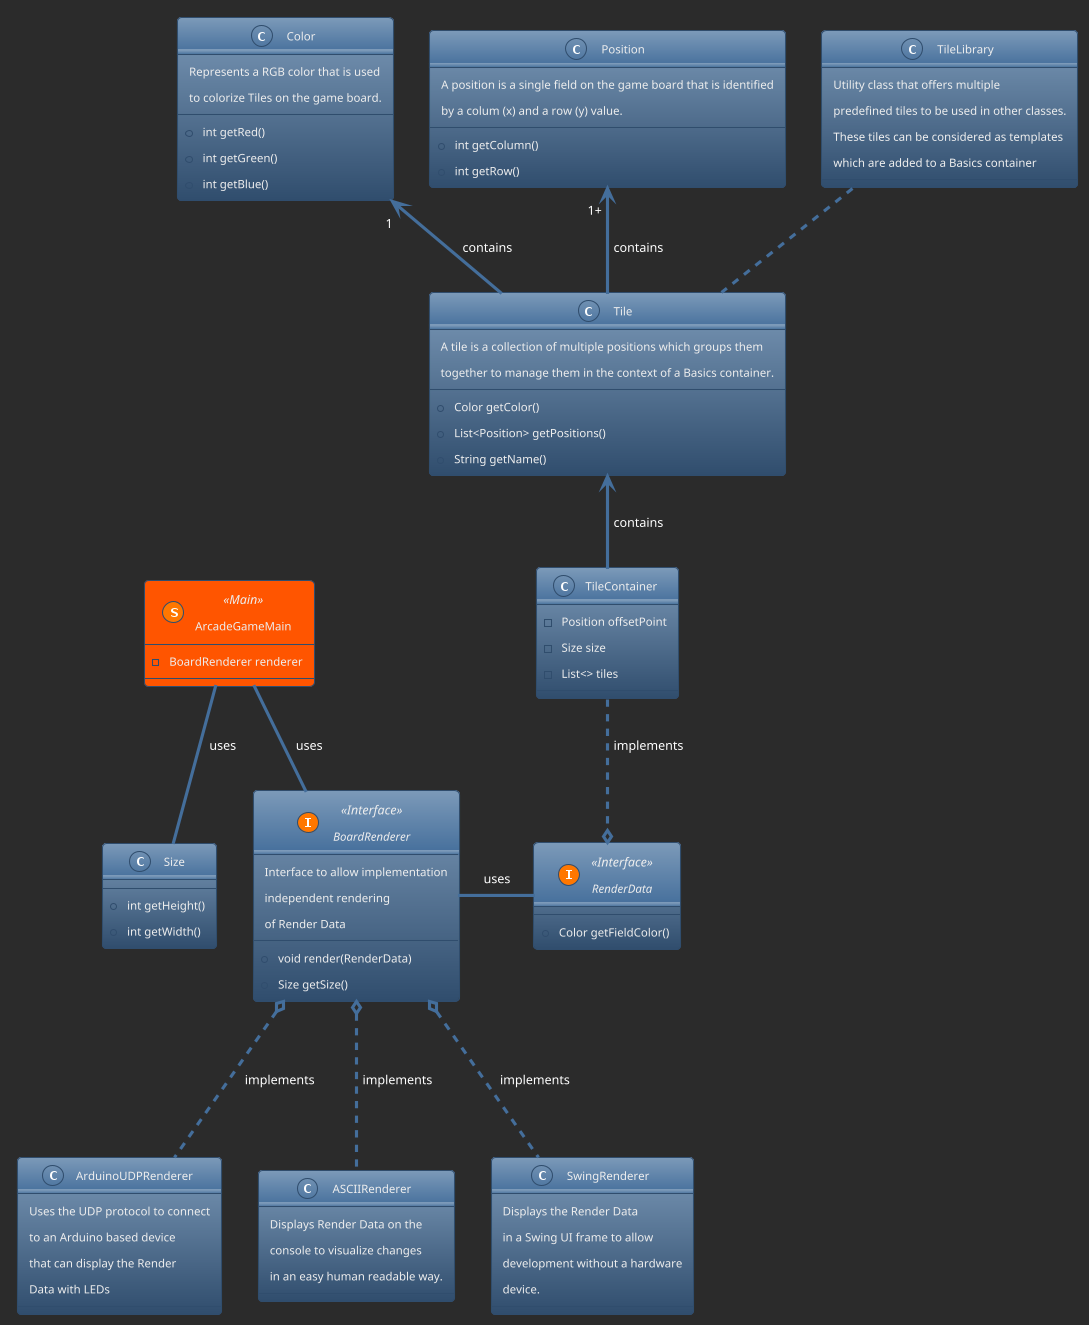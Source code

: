 @startuml
!theme spacelab
skinparam BackgroundColor #2B2B2B
'skinparam linetype ortho

skinparam ClassBackgroundColor<< Main >> #FF5500





class Color{
  Represents a RGB color that is used
  to colorize Tiles on the game board.
 --
 + int getRed()
 + int getGreen()
 + int getBlue()
}

class Tile {
   A tile is a collection of multiple positions which groups them
   together to manage them in the context of a Basics container.
   --
  + Color getColor()
  + List<Position> getPositions()
  + String getName()
}

class Position {
 A position is a single field on the game board that is identified
 by a colum (x) and a row (y) value.
 --
 + int getColumn()
 + int getRow()
}

class TileLibrary {
  Utility class that offers multiple
  predefined tiles to be used in other classes.
  These tiles can be considered as templates
  which are added to a Basics container
}

class Size{

+ int getHeight()
+ int getWidth()
}


class ArcadeGameMain << (S,#FF7700) Main >>{
- BoardRenderer renderer
}

class TileContainer{
- Position offsetPoint
- Size size
- List<> tiles
}

interface RenderData << (I,#FF7700) Interface >> {
+ Color getFieldColor()

}

interface BoardRenderer << (I,#FF7700) Interface >> {
  Interface to allow implementation
  independent rendering
  of Render Data
+ void render(RenderData)
+ Size getSize()

}

class ArduinoUDPRenderer{
  Uses the UDP protocol to connect
  to an Arduino based device
  that can display the Render
  Data with LEDs
}

class ASCIIRenderer {
  Displays Render Data on the
  console to visualize changes
  in an easy human readable way.
}

class SwingRenderer {
  Displays the Render Data
  in a Swing UI frame to allow
  development without a hardware
  device.
}



BoardRenderer o... ArduinoUDPRenderer: implements
BoardRenderer o... ASCIIRenderer: implements
BoardRenderer o... SwingRenderer: implements
BoardRenderer - RenderData: uses
TileContainer ..o RenderData: implements
Color "1 "<-- Tile: contains
Position "1+"<-- Tile: contains
TileLibrary .. Tile
ArcadeGameMain -- Size: uses
ArcadeGameMain -- BoardRenderer: uses
Tile <-- TileContainer: contains
@enduml